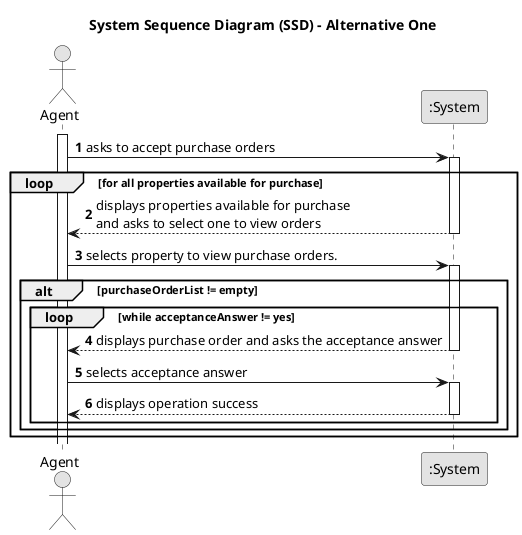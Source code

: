 @startuml
skinparam monochrome true
skinparam packageStyle rectangle
skinparam shadowing false

title System Sequence Diagram (SSD) - Alternative One

autonumber

actor "Agent" as Agent
participant ":System" as System

activate Agent

    Agent -> System : asks to accept purchase orders
    activate System

    loop for all properties available for purchase

    System --> Agent : displays properties available for purchase \nand asks to select one to view orders
    deactivate System

    Agent -> System : selects property to view purchase orders.
    activate System

    alt purchaseOrderList != empty
    loop while acceptanceAnswer != yes

    System -->  Agent: displays purchase order and asks the acceptance answer
    deactivate System

    Agent -> System  : selects acceptance answer
    activate System

    System --> Agent : displays operation success
    deactivate System

    end loop
    end alt
    end loop



@enduml